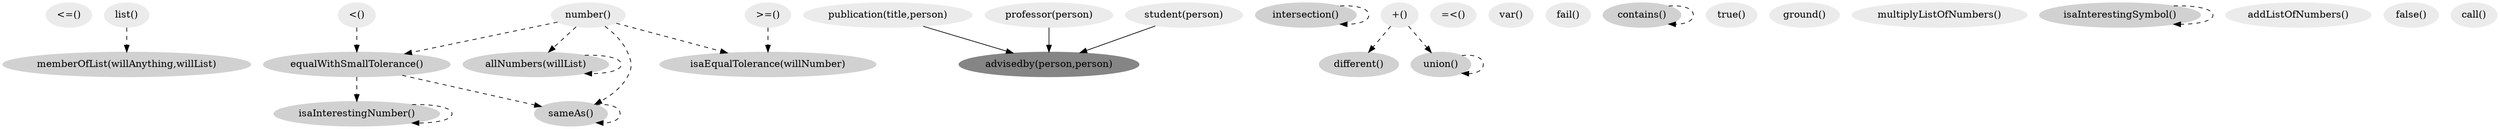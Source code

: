 digraph RDN{
0[style="filled" label="<=()" color="gray92"];
1[style="filled" label="memberOfList(willAnything,willList)" color="gray82"];
8 -> 1[label="" style=dashed];
2[style="filled" label="number()" color="gray92"];
3[style="filled" label="publication(title,person)" color="gray92"];
4[style="filled" label="intersection()" color="gray82"];
4 -> 4[label="" style=dashed];
5[style="filled" label="different()" color="gray82"];
21 -> 5[label="" style=dashed];
6[style="filled" label="=<()" color="gray92"];
7[style="filled" label="var()" color="gray92"];
8[style="filled" label="list()" color="gray92"];
9[style="filled" label="equalWithSmallTolerance()" color="gray82"];
15 -> 9[label="" style=dashed];
2 -> 9[label="" style=dashed];
10[style="filled" label="fail()" color="gray92"];
11[style="filled" label="professor(person)" color="gray92"];
12[style="filled" label="contains()" color="gray82"];
12 -> 12[label="" style=dashed];
13[style="filled" label="true()" color="gray92"];
14[style="filled" label="ground()" color="gray92"];
15[style="filled" label="<()" color="gray92"];
16[style="filled" label="multiplyListOfNumbers()" color="gray92"];
17[style="filled" label=">=()" color="gray92"];
18[style="filled" label="student(person)" color="gray92"];
19[style="filled" label="allNumbers(willList)" color="gray82"];
2 -> 19[label="" style=dashed];
19 -> 19[label="" style=dashed];
20[style="filled" label="isaInterestingNumber()" color="gray82"];
20 -> 20[label="" style=dashed];
9 -> 20[label="" style=dashed];
21[style="filled" label="\+()" color="gray92"];
22[style="filled" label="isaInterestingSymbol()" color="gray82"];
22 -> 22[label="" style=dashed];
23[style="filled" label="isaEqualTolerance(willNumber)" color="gray82"];
17 -> 23[label="" style=dashed];
2 -> 23[label="" style=dashed];
24[style="filled" label="advisedby(person,person)" color="gray52"];
3 -> 24[label="" style=solid];
11 -> 24[label="" style=solid];
18 -> 24[label="" style=solid];
25[style="filled" label="addListOfNumbers()" color="gray92"];
26[style="filled" label="false()" color="gray92"];
27[style="filled" label="union()" color="gray82"];
27 -> 27[label="" style=dashed];
21 -> 27[label="" style=dashed];
28[style="filled" label="call()" color="gray92"];
29[style="filled" label="sameAs()" color="gray82"];
2 -> 29[label="" style=dashed];
29 -> 29[label="" style=dashed];
9 -> 29[label="" style=dashed];
}
